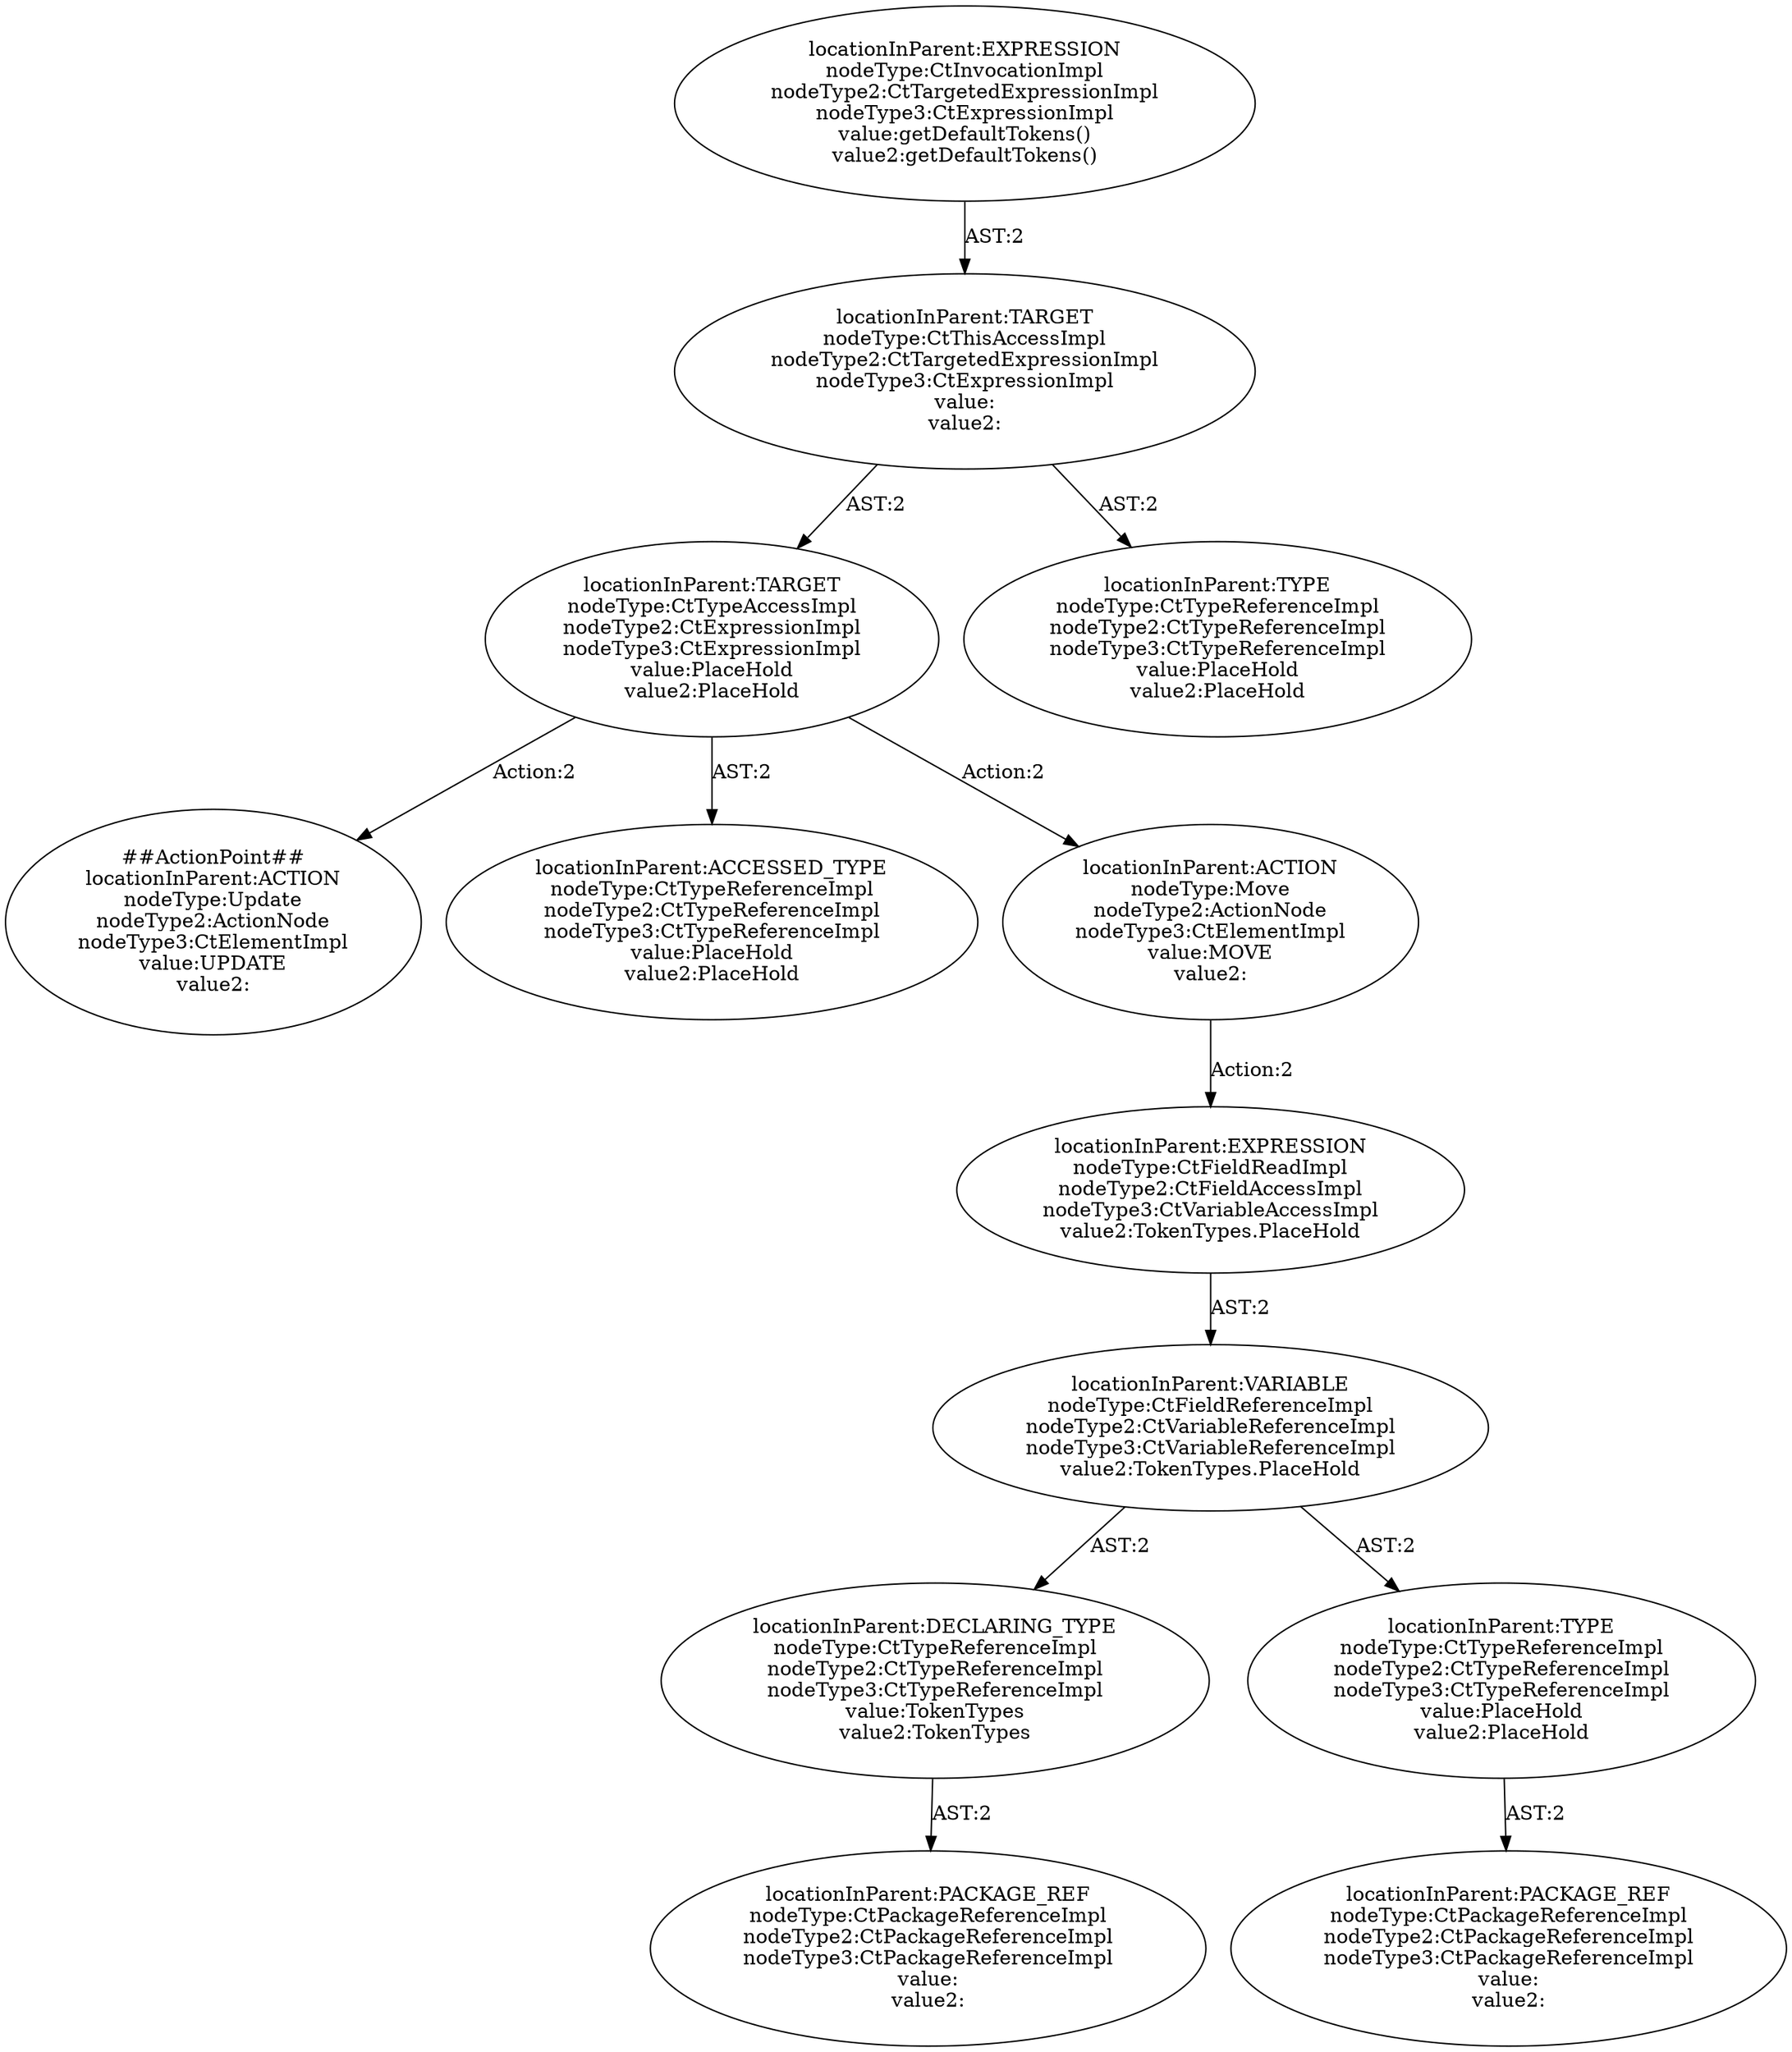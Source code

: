 digraph "Pattern" {
0 [label="##ActionPoint##
locationInParent:ACTION
nodeType:Update
nodeType2:ActionNode
nodeType3:CtElementImpl
value:UPDATE
value2:" shape=ellipse]
1 [label="locationInParent:TARGET
nodeType:CtTypeAccessImpl
nodeType2:CtExpressionImpl
nodeType3:CtExpressionImpl
value:PlaceHold
value2:PlaceHold" shape=ellipse]
2 [label="locationInParent:TARGET
nodeType:CtThisAccessImpl
nodeType2:CtTargetedExpressionImpl
nodeType3:CtExpressionImpl
value:
value2:" shape=ellipse]
3 [label="locationInParent:EXPRESSION
nodeType:CtInvocationImpl
nodeType2:CtTargetedExpressionImpl
nodeType3:CtExpressionImpl
value:getDefaultTokens()
value2:getDefaultTokens()" shape=ellipse]
4 [label="locationInParent:TYPE
nodeType:CtTypeReferenceImpl
nodeType2:CtTypeReferenceImpl
nodeType3:CtTypeReferenceImpl
value:PlaceHold
value2:PlaceHold" shape=ellipse]
5 [label="locationInParent:ACCESSED_TYPE
nodeType:CtTypeReferenceImpl
nodeType2:CtTypeReferenceImpl
nodeType3:CtTypeReferenceImpl
value:PlaceHold
value2:PlaceHold" shape=ellipse]
6 [label="locationInParent:ACTION
nodeType:Move
nodeType2:ActionNode
nodeType3:CtElementImpl
value:MOVE
value2:" shape=ellipse]
7 [label="locationInParent:EXPRESSION
nodeType:CtFieldReadImpl
nodeType2:CtFieldAccessImpl
nodeType3:CtVariableAccessImpl
value2:TokenTypes.PlaceHold" shape=ellipse]
8 [label="locationInParent:VARIABLE
nodeType:CtFieldReferenceImpl
nodeType2:CtVariableReferenceImpl
nodeType3:CtVariableReferenceImpl
value2:TokenTypes.PlaceHold" shape=ellipse]
9 [label="locationInParent:DECLARING_TYPE
nodeType:CtTypeReferenceImpl
nodeType2:CtTypeReferenceImpl
nodeType3:CtTypeReferenceImpl
value:TokenTypes
value2:TokenTypes" shape=ellipse]
10 [label="locationInParent:PACKAGE_REF
nodeType:CtPackageReferenceImpl
nodeType2:CtPackageReferenceImpl
nodeType3:CtPackageReferenceImpl
value:
value2:" shape=ellipse]
11 [label="locationInParent:TYPE
nodeType:CtTypeReferenceImpl
nodeType2:CtTypeReferenceImpl
nodeType3:CtTypeReferenceImpl
value:PlaceHold
value2:PlaceHold" shape=ellipse]
12 [label="locationInParent:PACKAGE_REF
nodeType:CtPackageReferenceImpl
nodeType2:CtPackageReferenceImpl
nodeType3:CtPackageReferenceImpl
value:
value2:" shape=ellipse]
1 -> 0 [label="Action:2"];
1 -> 5 [label="AST:2"];
1 -> 6 [label="Action:2"];
2 -> 1 [label="AST:2"];
2 -> 4 [label="AST:2"];
3 -> 2 [label="AST:2"];
6 -> 7 [label="Action:2"];
7 -> 8 [label="AST:2"];
8 -> 9 [label="AST:2"];
8 -> 11 [label="AST:2"];
9 -> 10 [label="AST:2"];
11 -> 12 [label="AST:2"];
}